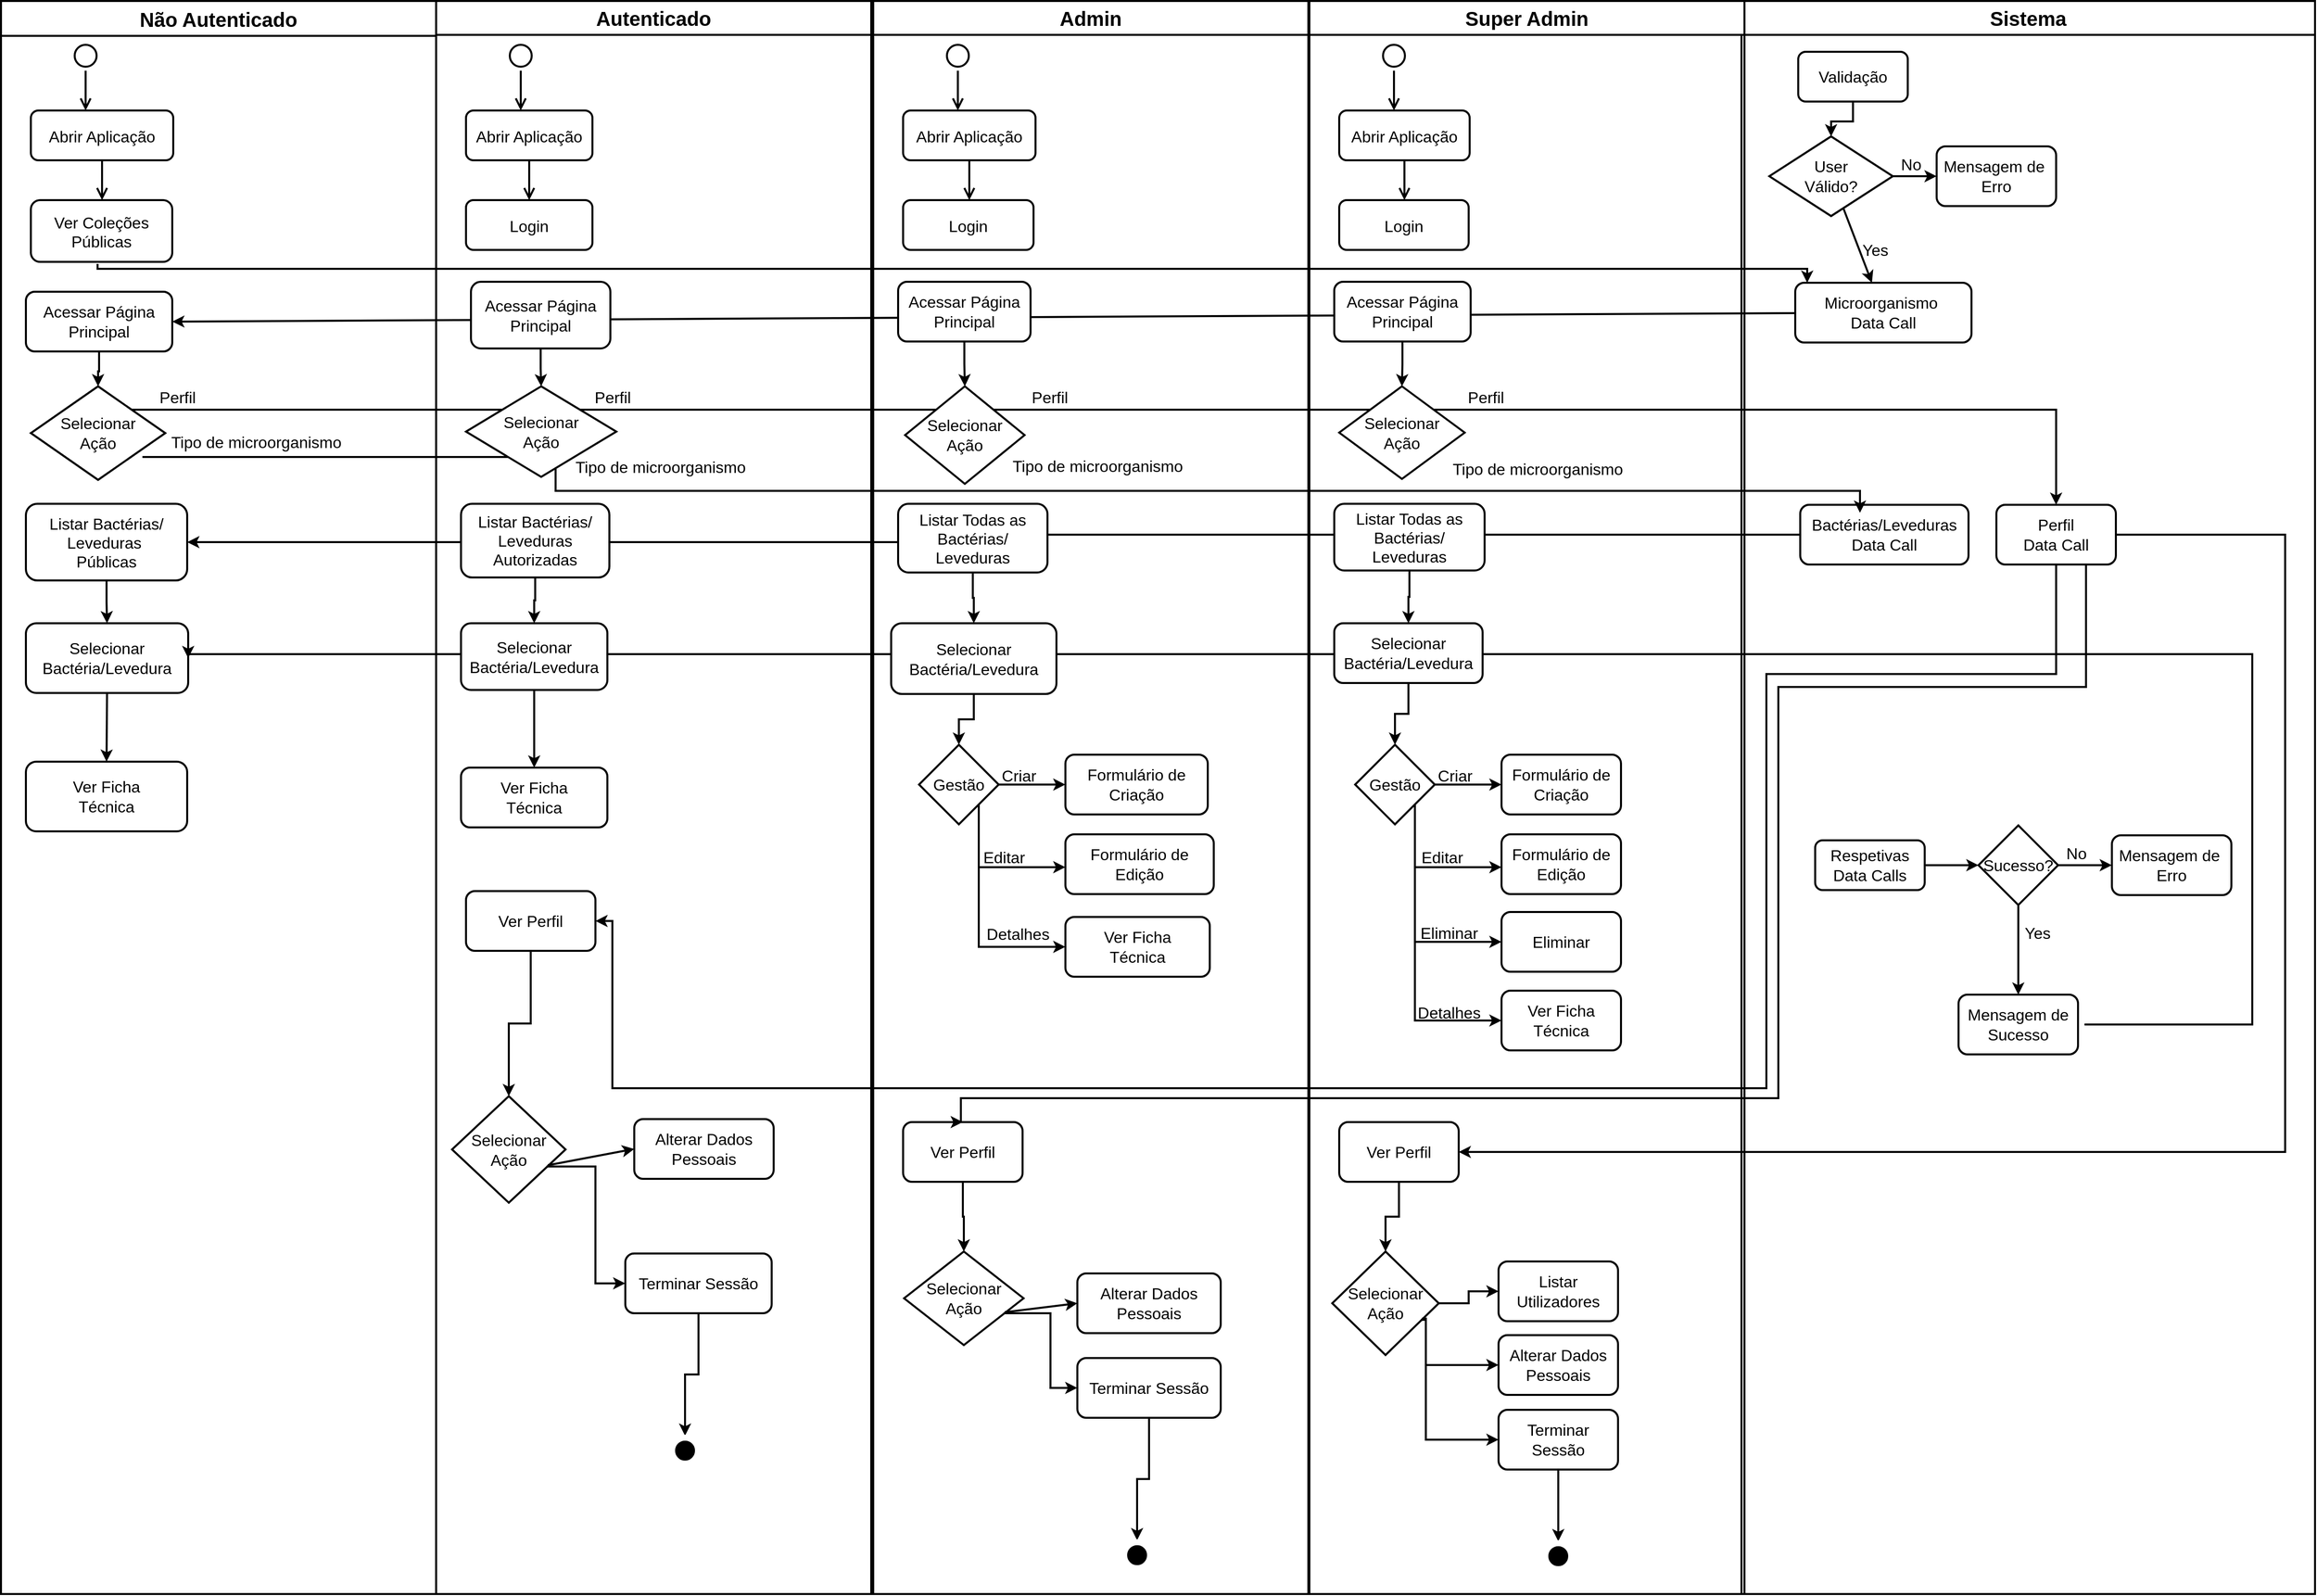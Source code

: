 <mxfile version="24.8.3">
  <diagram name="Page-1" id="e7e014a7-5840-1c2e-5031-d8a46d1fe8dd">
    <mxGraphModel dx="2963" dy="1546" grid="0" gridSize="10" guides="1" tooltips="1" connect="1" arrows="1" fold="1" page="1" pageScale="1" pageWidth="3300" pageHeight="4681" background="#ffffff" math="0" shadow="0">
      <root>
        <mxCell id="0" />
        <mxCell id="1" parent="0" />
        <mxCell id="2" value="Não Autenticado" style="swimlane;whiteSpace=wrap;labelBackgroundColor=none;fontSize=20;strokeWidth=2;startSize=35;" parent="1" vertex="1">
          <mxGeometry x="120" y="29" width="437" height="1600" as="geometry" />
        </mxCell>
        <mxCell id="5" value="" style="ellipse;shape=startState;labelBackgroundColor=none;strokeWidth=2;fontSize=16;" parent="2" vertex="1">
          <mxGeometry x="70" y="40" width="30" height="30" as="geometry" />
        </mxCell>
        <mxCell id="6" value="" style="edgeStyle=elbowEdgeStyle;elbow=horizontal;verticalAlign=bottom;endArrow=open;endSize=8;endFill=1;rounded=0;labelBackgroundColor=none;fontColor=default;strokeWidth=2;fontSize=16;" parent="2" source="5" target="7" edge="1">
          <mxGeometry x="100" y="40" as="geometry">
            <mxPoint x="85" y="110" as="targetPoint" />
          </mxGeometry>
        </mxCell>
        <mxCell id="7" value="Abrir Aplicação" style="labelBackgroundColor=none;rounded=1;strokeWidth=2;fontSize=16;" parent="2" vertex="1">
          <mxGeometry x="30" y="110" width="143" height="50" as="geometry" />
        </mxCell>
        <mxCell id="6K1Hj72WUw8g_JZl9jF_-43" value="" style="edgeStyle=elbowEdgeStyle;elbow=horizontal;verticalAlign=bottom;endArrow=open;endSize=8;endFill=1;rounded=0;labelBackgroundColor=none;fontColor=default;exitX=0.5;exitY=1;exitDx=0;exitDy=0;strokeWidth=2;fontSize=16;" parent="2" source="7" target="6K1Hj72WUw8g_JZl9jF_-44" edge="1">
          <mxGeometry x="-205" y="-88" as="geometry">
            <mxPoint x="85" y="210" as="targetPoint" />
            <mxPoint x="85" y="170" as="sourcePoint" />
          </mxGeometry>
        </mxCell>
        <mxCell id="6K1Hj72WUw8g_JZl9jF_-44" value="Ver Coleções&#xa;Públicas" style="labelBackgroundColor=none;rounded=1;strokeWidth=2;fontSize=16;" parent="2" vertex="1">
          <mxGeometry x="30" y="200" width="142" height="62" as="geometry" />
        </mxCell>
        <mxCell id="6K1Hj72WUw8g_JZl9jF_-62" value="Acessar Página&lt;div style=&quot;font-size: 16px;&quot;&gt;Principal&lt;/div&gt;" style="rounded=1;whiteSpace=wrap;html=1;labelBackgroundColor=none;strokeWidth=2;fontSize=16;" parent="2" vertex="1">
          <mxGeometry x="25" y="292" width="147" height="60" as="geometry" />
        </mxCell>
        <mxCell id="6K1Hj72WUw8g_JZl9jF_-87" value="" style="edgeStyle=orthogonalEdgeStyle;rounded=0;orthogonalLoop=1;jettySize=auto;html=1;strokeWidth=2;fontSize=16;" parent="2" source="6K1Hj72WUw8g_JZl9jF_-84" target="6K1Hj72WUw8g_JZl9jF_-86" edge="1">
          <mxGeometry relative="1" as="geometry" />
        </mxCell>
        <mxCell id="6K1Hj72WUw8g_JZl9jF_-84" value="&lt;div style=&quot;font-size: 16px;&quot;&gt;Listar Bactérias/&lt;/div&gt;&lt;div style=&quot;font-size: 16px;&quot;&gt;Leveduras&amp;nbsp;&lt;/div&gt;&lt;div style=&quot;font-size: 16px;&quot;&gt;Públicas&lt;/div&gt;" style="whiteSpace=wrap;html=1;rounded=1;labelBackgroundColor=none;strokeWidth=2;fontSize=16;" parent="2" vertex="1">
          <mxGeometry x="25" y="505" width="162" height="77" as="geometry" />
        </mxCell>
        <mxCell id="6K1Hj72WUw8g_JZl9jF_-86" value="&lt;div style=&quot;font-size: 16px;&quot;&gt;Selecionar&lt;/div&gt;&lt;div style=&quot;font-size: 16px;&quot;&gt;Bactéria/Levedura&lt;/div&gt;" style="whiteSpace=wrap;html=1;rounded=1;labelBackgroundColor=none;strokeWidth=2;fontSize=16;" parent="2" vertex="1">
          <mxGeometry x="25" y="625" width="163" height="70" as="geometry" />
        </mxCell>
        <mxCell id="6K1Hj72WUw8g_JZl9jF_-93" value="" style="rounded=0;orthogonalLoop=1;jettySize=auto;html=1;exitX=0.5;exitY=1;exitDx=0;exitDy=0;entryX=0.5;entryY=0;entryDx=0;entryDy=0;strokeWidth=2;fontSize=16;" parent="2" source="6K1Hj72WUw8g_JZl9jF_-86" target="6K1Hj72WUw8g_JZl9jF_-101" edge="1">
          <mxGeometry relative="1" as="geometry">
            <mxPoint x="85" y="697" as="sourcePoint" />
            <mxPoint x="86" y="747" as="targetPoint" />
          </mxGeometry>
        </mxCell>
        <mxCell id="6K1Hj72WUw8g_JZl9jF_-101" value="Ver Ficha&lt;div style=&quot;font-size: 16px;&quot;&gt;Técnica&lt;/div&gt;" style="whiteSpace=wrap;html=1;rounded=1;labelBackgroundColor=none;strokeWidth=2;fontSize=16;" parent="2" vertex="1">
          <mxGeometry x="25" y="764" width="162" height="70" as="geometry" />
        </mxCell>
        <mxCell id="6K1Hj72WUw8g_JZl9jF_-140" value="" style="edgeStyle=orthogonalEdgeStyle;rounded=0;orthogonalLoop=1;jettySize=auto;html=1;exitX=0.5;exitY=1;exitDx=0;exitDy=0;strokeWidth=2;fontSize=16;" parent="2" source="6K1Hj72WUw8g_JZl9jF_-62" target="6K1Hj72WUw8g_JZl9jF_-141" edge="1">
          <mxGeometry relative="1" as="geometry">
            <mxPoint x="295" y="290" as="sourcePoint" />
          </mxGeometry>
        </mxCell>
        <mxCell id="6K1Hj72WUw8g_JZl9jF_-141" value="Selecionar&lt;div style=&quot;font-size: 16px;&quot;&gt;Ação&lt;/div&gt;" style="rhombus;whiteSpace=wrap;html=1;rounded=0;labelBackgroundColor=none;strokeWidth=2;fontSize=16;" parent="2" vertex="1">
          <mxGeometry x="30" y="387" width="135" height="94" as="geometry" />
        </mxCell>
        <mxCell id="6K1Hj72WUw8g_JZl9jF_-144" value="Tipo de microorganismo" style="text;html=1;align=center;verticalAlign=middle;resizable=0;points=[];autosize=1;strokeColor=none;fillColor=none;strokeWidth=2;fontSize=16;" parent="2" vertex="1">
          <mxGeometry x="161" y="427" width="189" height="31" as="geometry" />
        </mxCell>
        <mxCell id="6K1Hj72WUw8g_JZl9jF_-147" value="Perfil" style="text;html=1;align=center;verticalAlign=middle;resizable=0;points=[];autosize=1;strokeColor=none;fillColor=none;strokeWidth=2;fontSize=16;" parent="2" vertex="1">
          <mxGeometry x="150" y="382" width="54" height="31" as="geometry" />
        </mxCell>
        <mxCell id="3" value="Sistema" style="swimlane;whiteSpace=wrap;labelBackgroundColor=none;strokeWidth=2;fontSize=20;startSize=34;" parent="1" vertex="1">
          <mxGeometry x="1868" y="29" width="576" height="1600" as="geometry" />
        </mxCell>
        <mxCell id="6K1Hj72WUw8g_JZl9jF_-61" value="" style="edgeStyle=orthogonalEdgeStyle;rounded=0;orthogonalLoop=1;jettySize=auto;html=1;strokeWidth=2;fontSize=16;" parent="3" source="6K1Hj72WUw8g_JZl9jF_-58" target="6K1Hj72WUw8g_JZl9jF_-60" edge="1">
          <mxGeometry relative="1" as="geometry" />
        </mxCell>
        <mxCell id="6K1Hj72WUw8g_JZl9jF_-66" value="" style="edgeStyle=orthogonalEdgeStyle;rounded=0;orthogonalLoop=1;jettySize=auto;html=1;strokeWidth=2;fontSize=16;" parent="3" source="6K1Hj72WUw8g_JZl9jF_-60" target="6K1Hj72WUw8g_JZl9jF_-65" edge="1">
          <mxGeometry relative="1" as="geometry" />
        </mxCell>
        <mxCell id="6K1Hj72WUw8g_JZl9jF_-58" value="Validação" style="whiteSpace=wrap;html=1;labelBackgroundColor=none;rounded=1;strokeWidth=2;fontSize=16;" parent="3" vertex="1">
          <mxGeometry x="57" y="51" width="110" height="50" as="geometry" />
        </mxCell>
        <mxCell id="6K1Hj72WUw8g_JZl9jF_-76" value="" style="rounded=0;orthogonalLoop=1;jettySize=auto;html=1;strokeWidth=2;fontSize=16;" parent="3" source="6K1Hj72WUw8g_JZl9jF_-60" target="6K1Hj72WUw8g_JZl9jF_-75" edge="1">
          <mxGeometry relative="1" as="geometry" />
        </mxCell>
        <mxCell id="6K1Hj72WUw8g_JZl9jF_-60" value="User&lt;div style=&quot;font-size: 16px;&quot;&gt;Válido?&lt;/div&gt;" style="rhombus;whiteSpace=wrap;html=1;labelBackgroundColor=none;strokeWidth=2;fontSize=16;" parent="3" vertex="1">
          <mxGeometry x="28" y="136" width="124" height="80" as="geometry" />
        </mxCell>
        <mxCell id="6K1Hj72WUw8g_JZl9jF_-65" value="Mensagem de&amp;nbsp;&lt;div style=&quot;font-size: 16px;&quot;&gt;Erro&lt;/div&gt;" style="whiteSpace=wrap;html=1;labelBackgroundColor=none;rounded=1;strokeWidth=2;fontSize=16;" parent="3" vertex="1">
          <mxGeometry x="196" y="146" width="120" height="60" as="geometry" />
        </mxCell>
        <mxCell id="6K1Hj72WUw8g_JZl9jF_-74" value="No" style="text;html=1;align=center;verticalAlign=middle;resizable=0;points=[];autosize=1;strokeColor=none;fillColor=none;strokeWidth=2;fontSize=16;" parent="3" vertex="1">
          <mxGeometry x="151" y="148" width="38" height="31" as="geometry" />
        </mxCell>
        <mxCell id="6K1Hj72WUw8g_JZl9jF_-75" value="Microorganismo&amp;nbsp;&lt;div style=&quot;font-size: 16px;&quot;&gt;&lt;div style=&quot;font-size: 16px;&quot;&gt;Data Call&lt;/div&gt;&lt;/div&gt;" style="whiteSpace=wrap;html=1;labelBackgroundColor=none;rounded=1;strokeWidth=2;fontSize=16;" parent="3" vertex="1">
          <mxGeometry x="54" y="283" width="177" height="60" as="geometry" />
        </mxCell>
        <mxCell id="6K1Hj72WUw8g_JZl9jF_-77" value="Yes" style="text;html=1;align=center;verticalAlign=middle;resizable=0;points=[];autosize=1;strokeColor=none;fillColor=none;strokeWidth=2;fontSize=16;" parent="3" vertex="1">
          <mxGeometry x="112" y="234" width="44" height="31" as="geometry" />
        </mxCell>
        <mxCell id="6K1Hj72WUw8g_JZl9jF_-80" value="Bactérias/Leveduras&lt;div style=&quot;font-size: 16px;&quot;&gt;Data Call&lt;/div&gt;" style="whiteSpace=wrap;html=1;rounded=1;labelBackgroundColor=none;strokeWidth=2;fontSize=16;" parent="3" vertex="1">
          <mxGeometry x="59" y="506" width="169" height="60" as="geometry" />
        </mxCell>
        <mxCell id="6K1Hj72WUw8g_JZl9jF_-119" value="" style="edgeStyle=orthogonalEdgeStyle;rounded=0;orthogonalLoop=1;jettySize=auto;html=1;strokeWidth=2;fontSize=16;" parent="3" source="6K1Hj72WUw8g_JZl9jF_-112" target="6K1Hj72WUw8g_JZl9jF_-118" edge="1">
          <mxGeometry relative="1" as="geometry" />
        </mxCell>
        <mxCell id="6K1Hj72WUw8g_JZl9jF_-112" value="Respetivas&lt;div style=&quot;font-size: 16px;&quot;&gt;Data Calls&lt;/div&gt;" style="html=1;whiteSpace=wrap;rounded=1;strokeWidth=2;fontSize=16;" parent="3" vertex="1">
          <mxGeometry x="74" y="843" width="110" height="50" as="geometry" />
        </mxCell>
        <mxCell id="6K1Hj72WUw8g_JZl9jF_-121" value="" style="edgeStyle=orthogonalEdgeStyle;rounded=0;orthogonalLoop=1;jettySize=auto;html=1;strokeWidth=2;fontSize=16;" parent="3" source="6K1Hj72WUw8g_JZl9jF_-118" target="6K1Hj72WUw8g_JZl9jF_-120" edge="1">
          <mxGeometry relative="1" as="geometry" />
        </mxCell>
        <mxCell id="6K1Hj72WUw8g_JZl9jF_-124" value="" style="edgeStyle=orthogonalEdgeStyle;rounded=0;orthogonalLoop=1;jettySize=auto;html=1;strokeWidth=2;fontSize=16;" parent="3" source="6K1Hj72WUw8g_JZl9jF_-118" target="6K1Hj72WUw8g_JZl9jF_-123" edge="1">
          <mxGeometry relative="1" as="geometry" />
        </mxCell>
        <mxCell id="6K1Hj72WUw8g_JZl9jF_-118" value="Sucesso?" style="rhombus;whiteSpace=wrap;html=1;strokeWidth=2;fontSize=16;" parent="3" vertex="1">
          <mxGeometry x="238" y="828" width="80" height="80" as="geometry" />
        </mxCell>
        <mxCell id="6K1Hj72WUw8g_JZl9jF_-120" value="Mensagem de&amp;nbsp;&lt;div style=&quot;font-size: 16px;&quot;&gt;Erro&lt;/div&gt;" style="whiteSpace=wrap;html=1;rounded=1;strokeWidth=2;fontSize=16;" parent="3" vertex="1">
          <mxGeometry x="372" y="838" width="120" height="60" as="geometry" />
        </mxCell>
        <mxCell id="6K1Hj72WUw8g_JZl9jF_-122" value="No" style="text;html=1;align=center;verticalAlign=middle;resizable=0;points=[];autosize=1;strokeColor=none;fillColor=none;strokeWidth=2;fontSize=16;" parent="3" vertex="1">
          <mxGeometry x="317" y="840" width="38" height="31" as="geometry" />
        </mxCell>
        <mxCell id="6K1Hj72WUw8g_JZl9jF_-123" value="Mensagem de Sucesso" style="whiteSpace=wrap;html=1;rounded=1;strokeWidth=2;fontSize=16;" parent="3" vertex="1">
          <mxGeometry x="218" y="998" width="120" height="60" as="geometry" />
        </mxCell>
        <mxCell id="6K1Hj72WUw8g_JZl9jF_-125" value="Yes" style="text;html=1;align=center;verticalAlign=middle;resizable=0;points=[];autosize=1;strokeColor=none;fillColor=none;strokeWidth=2;fontSize=16;" parent="3" vertex="1">
          <mxGeometry x="275" y="920" width="44" height="31" as="geometry" />
        </mxCell>
        <mxCell id="6K1Hj72WUw8g_JZl9jF_-127" value="" style="edgeStyle=orthogonalEdgeStyle;rounded=0;orthogonalLoop=1;jettySize=auto;html=1;entryX=1;entryY=0.5;entryDx=0;entryDy=0;exitX=1;exitY=0.5;exitDx=0;exitDy=0;strokeWidth=2;fontSize=16;" parent="3" target="6K1Hj72WUw8g_JZl9jF_-86" edge="1">
          <mxGeometry relative="1" as="geometry">
            <mxPoint x="344.5" y="1028" as="sourcePoint" />
            <mxPoint x="-285.5" y="656.0" as="targetPoint" />
            <Array as="points">
              <mxPoint x="513" y="1028" />
              <mxPoint x="513" y="656" />
            </Array>
          </mxGeometry>
        </mxCell>
        <mxCell id="6K1Hj72WUw8g_JZl9jF_-145" value="Perfil&lt;div style=&quot;font-size: 16px;&quot;&gt;Data Call&lt;/div&gt;" style="whiteSpace=wrap;html=1;rounded=1;labelBackgroundColor=none;strokeWidth=2;fontSize=16;" parent="3" vertex="1">
          <mxGeometry x="256" y="506" width="120" height="60" as="geometry" />
        </mxCell>
        <mxCell id="kZ208NgF2_5xqIOdQBdR-127" value="" style="edgeStyle=orthogonalEdgeStyle;rounded=0;orthogonalLoop=1;jettySize=auto;html=1;entryX=0;entryY=0;entryDx=0;entryDy=0;strokeWidth=2;fontSize=16;" parent="3" edge="1">
          <mxGeometry relative="1" as="geometry">
            <mxPoint x="-1651" y="264" as="sourcePoint" />
            <mxPoint x="66" y="283" as="targetPoint" />
            <Array as="points">
              <mxPoint x="-1651" y="269" />
              <mxPoint x="66" y="269" />
            </Array>
          </mxGeometry>
        </mxCell>
        <mxCell id="6K1Hj72WUw8g_JZl9jF_-79" value="" style="rounded=0;orthogonalLoop=1;jettySize=auto;html=1;entryX=1;entryY=0.5;entryDx=0;entryDy=0;strokeWidth=2;fontSize=16;" parent="1" source="6K1Hj72WUw8g_JZl9jF_-75" target="6K1Hj72WUw8g_JZl9jF_-62" edge="1">
          <mxGeometry relative="1" as="geometry">
            <mxPoint x="530" y="341" as="targetPoint" />
          </mxGeometry>
        </mxCell>
        <mxCell id="6K1Hj72WUw8g_JZl9jF_-85" value="" style="edgeStyle=orthogonalEdgeStyle;rounded=0;orthogonalLoop=1;jettySize=auto;html=1;strokeWidth=2;fontSize=16;" parent="1" source="6K1Hj72WUw8g_JZl9jF_-80" target="6K1Hj72WUw8g_JZl9jF_-84" edge="1">
          <mxGeometry relative="1" as="geometry" />
        </mxCell>
        <mxCell id="6K1Hj72WUw8g_JZl9jF_-143" value="" style="edgeStyle=orthogonalEdgeStyle;rounded=0;orthogonalLoop=1;jettySize=auto;html=1;entryX=0.5;entryY=0;entryDx=0;entryDy=0;strokeWidth=2;fontSize=16;" parent="1" edge="1">
          <mxGeometry relative="1" as="geometry">
            <mxPoint x="1987" y="543" as="targetPoint" />
            <Array as="points">
              <mxPoint x="677" y="487" />
              <mxPoint x="677" y="521" />
              <mxPoint x="1987" y="521" />
            </Array>
            <mxPoint x="262.021" y="487.0" as="sourcePoint" />
          </mxGeometry>
        </mxCell>
        <mxCell id="6K1Hj72WUw8g_JZl9jF_-146" value="" style="edgeStyle=orthogonalEdgeStyle;rounded=0;orthogonalLoop=1;jettySize=auto;html=1;exitX=1;exitY=0;exitDx=0;exitDy=0;strokeWidth=2;fontSize=16;" parent="1" source="6K1Hj72WUw8g_JZl9jF_-141" target="6K1Hj72WUw8g_JZl9jF_-145" edge="1">
          <mxGeometry relative="1" as="geometry" />
        </mxCell>
        <mxCell id="kZ208NgF2_5xqIOdQBdR-7" value="Autenticado" style="swimlane;whiteSpace=wrap;labelBackgroundColor=none;fontSize=20;strokeWidth=2;startSize=34;" parent="1" vertex="1">
          <mxGeometry x="557" y="29" width="437" height="1600" as="geometry" />
        </mxCell>
        <mxCell id="kZ208NgF2_5xqIOdQBdR-8" value="" style="ellipse;shape=startState;labelBackgroundColor=none;strokeWidth=2;fontSize=16;" parent="kZ208NgF2_5xqIOdQBdR-7" vertex="1">
          <mxGeometry x="70" y="40" width="30" height="30" as="geometry" />
        </mxCell>
        <mxCell id="kZ208NgF2_5xqIOdQBdR-9" value="" style="edgeStyle=elbowEdgeStyle;elbow=horizontal;verticalAlign=bottom;endArrow=open;endSize=8;endFill=1;rounded=0;labelBackgroundColor=none;fontColor=default;strokeWidth=2;fontSize=16;" parent="kZ208NgF2_5xqIOdQBdR-7" source="kZ208NgF2_5xqIOdQBdR-8" target="kZ208NgF2_5xqIOdQBdR-10" edge="1">
          <mxGeometry x="100" y="40" as="geometry">
            <mxPoint x="85" y="110" as="targetPoint" />
          </mxGeometry>
        </mxCell>
        <mxCell id="kZ208NgF2_5xqIOdQBdR-10" value="Abrir Aplicação" style="labelBackgroundColor=none;rounded=1;strokeWidth=2;fontSize=16;" parent="kZ208NgF2_5xqIOdQBdR-7" vertex="1">
          <mxGeometry x="30" y="110" width="127" height="50" as="geometry" />
        </mxCell>
        <mxCell id="kZ208NgF2_5xqIOdQBdR-11" value="" style="edgeStyle=elbowEdgeStyle;elbow=horizontal;verticalAlign=bottom;endArrow=open;endSize=8;endFill=1;rounded=0;labelBackgroundColor=none;fontColor=default;exitX=0.5;exitY=1;exitDx=0;exitDy=0;strokeWidth=2;fontSize=16;" parent="kZ208NgF2_5xqIOdQBdR-7" source="kZ208NgF2_5xqIOdQBdR-10" target="kZ208NgF2_5xqIOdQBdR-12" edge="1">
          <mxGeometry x="-205" y="-88" as="geometry">
            <mxPoint x="85" y="210" as="targetPoint" />
            <mxPoint x="85" y="170" as="sourcePoint" />
          </mxGeometry>
        </mxCell>
        <mxCell id="kZ208NgF2_5xqIOdQBdR-12" value="Login" style="labelBackgroundColor=none;rounded=1;strokeWidth=2;fontSize=16;" parent="kZ208NgF2_5xqIOdQBdR-7" vertex="1">
          <mxGeometry x="30" y="200" width="127" height="50" as="geometry" />
        </mxCell>
        <mxCell id="kZ208NgF2_5xqIOdQBdR-13" value="Acessar Página&lt;div style=&quot;font-size: 16px;&quot;&gt;Principal&lt;/div&gt;" style="rounded=1;whiteSpace=wrap;html=1;labelBackgroundColor=none;strokeWidth=2;fontSize=16;" parent="kZ208NgF2_5xqIOdQBdR-7" vertex="1">
          <mxGeometry x="35" y="282" width="140" height="67" as="geometry" />
        </mxCell>
        <mxCell id="kZ208NgF2_5xqIOdQBdR-14" value="" style="edgeStyle=orthogonalEdgeStyle;rounded=0;orthogonalLoop=1;jettySize=auto;html=1;strokeWidth=2;fontSize=16;" parent="kZ208NgF2_5xqIOdQBdR-7" source="kZ208NgF2_5xqIOdQBdR-15" target="kZ208NgF2_5xqIOdQBdR-16" edge="1">
          <mxGeometry relative="1" as="geometry" />
        </mxCell>
        <mxCell id="kZ208NgF2_5xqIOdQBdR-15" value="&lt;div style=&quot;font-size: 16px;&quot;&gt;Listar Bactérias/&lt;/div&gt;&lt;div style=&quot;font-size: 16px;&quot;&gt;Leveduras&lt;/div&gt;&lt;div style=&quot;font-size: 16px;&quot;&gt;Autorizadas&lt;/div&gt;" style="whiteSpace=wrap;html=1;rounded=1;labelBackgroundColor=none;strokeWidth=2;fontSize=16;" parent="kZ208NgF2_5xqIOdQBdR-7" vertex="1">
          <mxGeometry x="25" y="505" width="149" height="74" as="geometry" />
        </mxCell>
        <mxCell id="kZ208NgF2_5xqIOdQBdR-16" value="&lt;div style=&quot;font-size: 16px;&quot;&gt;Selecionar&lt;/div&gt;&lt;div style=&quot;font-size: 16px;&quot;&gt;Bactéria/Levedura&lt;/div&gt;" style="whiteSpace=wrap;html=1;rounded=1;labelBackgroundColor=none;strokeWidth=2;fontSize=16;" parent="kZ208NgF2_5xqIOdQBdR-7" vertex="1">
          <mxGeometry x="25" y="625" width="147" height="67" as="geometry" />
        </mxCell>
        <mxCell id="kZ208NgF2_5xqIOdQBdR-17" value="" style="rounded=0;orthogonalLoop=1;jettySize=auto;html=1;exitX=0.5;exitY=1;exitDx=0;exitDy=0;entryX=0.5;entryY=0;entryDx=0;entryDy=0;strokeWidth=2;fontSize=16;" parent="kZ208NgF2_5xqIOdQBdR-7" source="kZ208NgF2_5xqIOdQBdR-16" target="kZ208NgF2_5xqIOdQBdR-128" edge="1">
          <mxGeometry relative="1" as="geometry">
            <mxPoint x="85" y="697" as="sourcePoint" />
            <mxPoint x="85.941" y="747.059" as="targetPoint" />
          </mxGeometry>
        </mxCell>
        <mxCell id="kZ208NgF2_5xqIOdQBdR-31" value="" style="edgeStyle=orthogonalEdgeStyle;rounded=0;orthogonalLoop=1;jettySize=auto;html=1;exitX=0.5;exitY=1;exitDx=0;exitDy=0;strokeWidth=2;fontSize=16;" parent="kZ208NgF2_5xqIOdQBdR-7" source="kZ208NgF2_5xqIOdQBdR-13" target="kZ208NgF2_5xqIOdQBdR-32" edge="1">
          <mxGeometry relative="1" as="geometry">
            <mxPoint x="295" y="290" as="sourcePoint" />
          </mxGeometry>
        </mxCell>
        <mxCell id="kZ208NgF2_5xqIOdQBdR-32" value="Selecionar&lt;div style=&quot;font-size: 16px;&quot;&gt;Ação&lt;/div&gt;" style="rhombus;whiteSpace=wrap;html=1;rounded=0;labelBackgroundColor=none;strokeWidth=2;fontSize=16;" parent="kZ208NgF2_5xqIOdQBdR-7" vertex="1">
          <mxGeometry x="30" y="387" width="151" height="91" as="geometry" />
        </mxCell>
        <mxCell id="kZ208NgF2_5xqIOdQBdR-33" value="Tipo de microorganismo" style="text;html=1;align=center;verticalAlign=middle;resizable=0;points=[];autosize=1;strokeColor=none;fillColor=none;strokeWidth=2;fontSize=16;" parent="kZ208NgF2_5xqIOdQBdR-7" vertex="1">
          <mxGeometry x="130" y="452" width="189" height="31" as="geometry" />
        </mxCell>
        <mxCell id="kZ208NgF2_5xqIOdQBdR-34" value="Perfil" style="text;html=1;align=center;verticalAlign=middle;resizable=0;points=[];autosize=1;strokeColor=none;fillColor=none;strokeWidth=2;fontSize=16;" parent="kZ208NgF2_5xqIOdQBdR-7" vertex="1">
          <mxGeometry x="150" y="382" width="54" height="31" as="geometry" />
        </mxCell>
        <mxCell id="kZ208NgF2_5xqIOdQBdR-35" value="" style="edgeStyle=orthogonalEdgeStyle;rounded=0;orthogonalLoop=1;jettySize=auto;html=1;strokeWidth=2;fontSize=16;" parent="kZ208NgF2_5xqIOdQBdR-7" source="kZ208NgF2_5xqIOdQBdR-36" target="kZ208NgF2_5xqIOdQBdR-38" edge="1">
          <mxGeometry relative="1" as="geometry" />
        </mxCell>
        <mxCell id="kZ208NgF2_5xqIOdQBdR-36" value="Ver Perfil" style="whiteSpace=wrap;html=1;rounded=1;labelBackgroundColor=none;strokeWidth=2;fontSize=16;" parent="kZ208NgF2_5xqIOdQBdR-7" vertex="1">
          <mxGeometry x="30" y="894" width="130" height="60" as="geometry" />
        </mxCell>
        <mxCell id="kZ208NgF2_5xqIOdQBdR-38" value="Selecionar&lt;div style=&quot;font-size: 16px;&quot;&gt;Ação&lt;/div&gt;" style="rhombus;whiteSpace=wrap;html=1;rounded=0;labelBackgroundColor=none;strokeWidth=2;fontSize=16;" parent="kZ208NgF2_5xqIOdQBdR-7" vertex="1">
          <mxGeometry x="16" y="1100" width="114" height="107" as="geometry" />
        </mxCell>
        <mxCell id="kZ208NgF2_5xqIOdQBdR-40" value="" style="rounded=0;orthogonalLoop=1;jettySize=auto;html=1;exitX=0.843;exitY=0.648;exitDx=0;exitDy=0;exitPerimeter=0;entryX=0;entryY=0.5;entryDx=0;entryDy=0;strokeWidth=2;fontSize=16;" parent="kZ208NgF2_5xqIOdQBdR-7" source="kZ208NgF2_5xqIOdQBdR-38" target="kZ208NgF2_5xqIOdQBdR-41" edge="1">
          <mxGeometry relative="1" as="geometry">
            <mxPoint x="119.96" y="1083" as="sourcePoint" />
            <mxPoint x="193" y="1145.4" as="targetPoint" />
          </mxGeometry>
        </mxCell>
        <mxCell id="kZ208NgF2_5xqIOdQBdR-41" value="Alterar Dados&lt;div style=&quot;font-size: 16px;&quot;&gt;Pessoais&lt;/div&gt;" style="whiteSpace=wrap;html=1;rounded=1;labelBackgroundColor=none;strokeWidth=2;fontSize=16;" parent="kZ208NgF2_5xqIOdQBdR-7" vertex="1">
          <mxGeometry x="199" y="1123" width="140" height="60" as="geometry" />
        </mxCell>
        <mxCell id="kZ208NgF2_5xqIOdQBdR-42" value="" style="edgeStyle=orthogonalEdgeStyle;rounded=0;orthogonalLoop=1;jettySize=auto;html=1;exitX=0.833;exitY=0.66;exitDx=0;exitDy=0;exitPerimeter=0;entryX=0;entryY=0.5;entryDx=0;entryDy=0;strokeWidth=2;fontSize=16;" parent="kZ208NgF2_5xqIOdQBdR-7" source="kZ208NgF2_5xqIOdQBdR-38" target="kZ208NgF2_5xqIOdQBdR-44" edge="1">
          <mxGeometry relative="1" as="geometry">
            <mxPoint x="117" y="1151" as="sourcePoint" />
            <mxPoint x="193" y="1220.4" as="targetPoint" />
          </mxGeometry>
        </mxCell>
        <mxCell id="kZ208NgF2_5xqIOdQBdR-43" value="" style="edgeStyle=orthogonalEdgeStyle;rounded=0;orthogonalLoop=1;jettySize=auto;html=1;entryX=0.5;entryY=0;entryDx=0;entryDy=0;strokeWidth=2;fontSize=16;" parent="kZ208NgF2_5xqIOdQBdR-7" source="kZ208NgF2_5xqIOdQBdR-44" target="kZ208NgF2_5xqIOdQBdR-45" edge="1">
          <mxGeometry relative="1" as="geometry">
            <mxPoint x="250" y="1310" as="targetPoint" />
          </mxGeometry>
        </mxCell>
        <mxCell id="kZ208NgF2_5xqIOdQBdR-44" value="Terminar Sessão" style="whiteSpace=wrap;html=1;rounded=1;labelBackgroundColor=none;strokeWidth=2;fontSize=16;" parent="kZ208NgF2_5xqIOdQBdR-7" vertex="1">
          <mxGeometry x="190" y="1258" width="147" height="60" as="geometry" />
        </mxCell>
        <mxCell id="kZ208NgF2_5xqIOdQBdR-45" value="" style="ellipse;html=1;shape=endState;fillColor=#000000;strokeColor=#FFFFFF;strokeWidth=2;fontSize=16;" parent="kZ208NgF2_5xqIOdQBdR-7" vertex="1">
          <mxGeometry x="235" y="1441" width="30" height="30" as="geometry" />
        </mxCell>
        <mxCell id="kZ208NgF2_5xqIOdQBdR-128" value="Ver Ficha&lt;div style=&quot;font-size: 16px;&quot;&gt;Técnica&lt;/div&gt;" style="whiteSpace=wrap;html=1;rounded=1;labelBackgroundColor=none;strokeWidth=2;fontSize=16;" parent="kZ208NgF2_5xqIOdQBdR-7" vertex="1">
          <mxGeometry x="25" y="770" width="147" height="60" as="geometry" />
        </mxCell>
        <mxCell id="kZ208NgF2_5xqIOdQBdR-46" value="Admin" style="swimlane;whiteSpace=wrap;labelBackgroundColor=none;fontSize=20;strokeWidth=2;startSize=34;" parent="1" vertex="1">
          <mxGeometry x="996" y="29" width="437" height="1600" as="geometry" />
        </mxCell>
        <mxCell id="kZ208NgF2_5xqIOdQBdR-47" value="" style="ellipse;shape=startState;labelBackgroundColor=none;strokeWidth=2;fontSize=16;" parent="kZ208NgF2_5xqIOdQBdR-46" vertex="1">
          <mxGeometry x="70" y="40" width="30" height="30" as="geometry" />
        </mxCell>
        <mxCell id="kZ208NgF2_5xqIOdQBdR-48" value="" style="edgeStyle=elbowEdgeStyle;elbow=horizontal;verticalAlign=bottom;endArrow=open;endSize=8;endFill=1;rounded=0;labelBackgroundColor=none;fontColor=default;strokeWidth=2;fontSize=16;" parent="kZ208NgF2_5xqIOdQBdR-46" source="kZ208NgF2_5xqIOdQBdR-47" target="kZ208NgF2_5xqIOdQBdR-49" edge="1">
          <mxGeometry x="100" y="40" as="geometry">
            <mxPoint x="85" y="110" as="targetPoint" />
          </mxGeometry>
        </mxCell>
        <mxCell id="kZ208NgF2_5xqIOdQBdR-49" value="Abrir Aplicação" style="labelBackgroundColor=none;rounded=1;strokeWidth=2;fontSize=16;" parent="kZ208NgF2_5xqIOdQBdR-46" vertex="1">
          <mxGeometry x="30" y="110" width="133" height="50" as="geometry" />
        </mxCell>
        <mxCell id="kZ208NgF2_5xqIOdQBdR-50" value="" style="edgeStyle=elbowEdgeStyle;elbow=horizontal;verticalAlign=bottom;endArrow=open;endSize=8;endFill=1;rounded=0;labelBackgroundColor=none;fontColor=default;exitX=0.5;exitY=1;exitDx=0;exitDy=0;strokeWidth=2;fontSize=16;" parent="kZ208NgF2_5xqIOdQBdR-46" source="kZ208NgF2_5xqIOdQBdR-49" target="kZ208NgF2_5xqIOdQBdR-51" edge="1">
          <mxGeometry x="-205" y="-88" as="geometry">
            <mxPoint x="85" y="210" as="targetPoint" />
            <mxPoint x="85" y="170" as="sourcePoint" />
          </mxGeometry>
        </mxCell>
        <mxCell id="kZ208NgF2_5xqIOdQBdR-51" value="Login" style="labelBackgroundColor=none;rounded=1;strokeWidth=2;fontSize=16;" parent="kZ208NgF2_5xqIOdQBdR-46" vertex="1">
          <mxGeometry x="30" y="200" width="131" height="50" as="geometry" />
        </mxCell>
        <mxCell id="kZ208NgF2_5xqIOdQBdR-52" value="Acessar Página&lt;div style=&quot;font-size: 16px;&quot;&gt;Principal&lt;/div&gt;" style="rounded=1;whiteSpace=wrap;html=1;labelBackgroundColor=none;strokeWidth=2;fontSize=16;" parent="kZ208NgF2_5xqIOdQBdR-46" vertex="1">
          <mxGeometry x="25" y="282" width="133" height="60" as="geometry" />
        </mxCell>
        <mxCell id="kZ208NgF2_5xqIOdQBdR-53" value="" style="edgeStyle=orthogonalEdgeStyle;rounded=0;orthogonalLoop=1;jettySize=auto;html=1;strokeWidth=2;fontSize=16;" parent="kZ208NgF2_5xqIOdQBdR-46" source="kZ208NgF2_5xqIOdQBdR-54" target="kZ208NgF2_5xqIOdQBdR-55" edge="1">
          <mxGeometry relative="1" as="geometry" />
        </mxCell>
        <mxCell id="kZ208NgF2_5xqIOdQBdR-54" value="&lt;div style=&quot;font-size: 16px;&quot;&gt;Listar Todas as Bactérias/&lt;/div&gt;&lt;div style=&quot;font-size: 16px;&quot;&gt;Leveduras&lt;/div&gt;" style="whiteSpace=wrap;html=1;rounded=1;labelBackgroundColor=none;strokeWidth=2;fontSize=16;" parent="kZ208NgF2_5xqIOdQBdR-46" vertex="1">
          <mxGeometry x="25" y="505" width="150" height="69" as="geometry" />
        </mxCell>
        <mxCell id="kZ208NgF2_5xqIOdQBdR-55" value="&lt;div style=&quot;font-size: 16px;&quot;&gt;Selecionar&lt;/div&gt;&lt;div style=&quot;font-size: 16px;&quot;&gt;Bactéria/Levedura&lt;/div&gt;" style="whiteSpace=wrap;html=1;rounded=1;labelBackgroundColor=none;strokeWidth=2;fontSize=16;" parent="kZ208NgF2_5xqIOdQBdR-46" vertex="1">
          <mxGeometry x="18" y="625" width="166" height="71" as="geometry" />
        </mxCell>
        <mxCell id="kZ208NgF2_5xqIOdQBdR-56" value="" style="edgeStyle=orthogonalEdgeStyle;rounded=0;orthogonalLoop=1;jettySize=auto;html=1;exitX=0.5;exitY=1;exitDx=0;exitDy=0;strokeWidth=2;fontSize=16;" parent="kZ208NgF2_5xqIOdQBdR-46" source="kZ208NgF2_5xqIOdQBdR-55" target="kZ208NgF2_5xqIOdQBdR-59" edge="1">
          <mxGeometry relative="1" as="geometry">
            <mxPoint x="85" y="697" as="sourcePoint" />
          </mxGeometry>
        </mxCell>
        <mxCell id="kZ208NgF2_5xqIOdQBdR-57" value="" style="edgeStyle=orthogonalEdgeStyle;rounded=0;orthogonalLoop=1;jettySize=auto;html=1;strokeWidth=2;fontSize=16;" parent="kZ208NgF2_5xqIOdQBdR-46" source="kZ208NgF2_5xqIOdQBdR-59" target="kZ208NgF2_5xqIOdQBdR-60" edge="1">
          <mxGeometry relative="1" as="geometry" />
        </mxCell>
        <mxCell id="kZ208NgF2_5xqIOdQBdR-58" value="" style="edgeStyle=orthogonalEdgeStyle;rounded=0;orthogonalLoop=1;jettySize=auto;html=1;exitX=1;exitY=1;exitDx=0;exitDy=0;strokeWidth=2;fontSize=16;" parent="kZ208NgF2_5xqIOdQBdR-46" source="kZ208NgF2_5xqIOdQBdR-59" target="kZ208NgF2_5xqIOdQBdR-61" edge="1">
          <mxGeometry relative="1" as="geometry">
            <Array as="points">
              <mxPoint x="106" y="870" />
            </Array>
          </mxGeometry>
        </mxCell>
        <mxCell id="kZ208NgF2_5xqIOdQBdR-59" value="Gestão" style="rhombus;whiteSpace=wrap;html=1;rounded=0;labelBackgroundColor=none;strokeWidth=2;fontSize=16;" parent="kZ208NgF2_5xqIOdQBdR-46" vertex="1">
          <mxGeometry x="46" y="747" width="80" height="80" as="geometry" />
        </mxCell>
        <mxCell id="kZ208NgF2_5xqIOdQBdR-60" value="Formulário de&lt;div style=&quot;font-size: 16px;&quot;&gt;Criação&lt;/div&gt;" style="whiteSpace=wrap;html=1;rounded=1;labelBackgroundColor=none;strokeWidth=2;fontSize=16;" parent="kZ208NgF2_5xqIOdQBdR-46" vertex="1">
          <mxGeometry x="193" y="757" width="143" height="60" as="geometry" />
        </mxCell>
        <mxCell id="kZ208NgF2_5xqIOdQBdR-61" value="Formulário de&lt;div style=&quot;font-size: 16px;&quot;&gt;Edição&lt;/div&gt;" style="whiteSpace=wrap;html=1;rounded=1;labelBackgroundColor=none;strokeWidth=2;fontSize=16;" parent="kZ208NgF2_5xqIOdQBdR-46" vertex="1">
          <mxGeometry x="193" y="837" width="149" height="60" as="geometry" />
        </mxCell>
        <mxCell id="kZ208NgF2_5xqIOdQBdR-64" value="" style="edgeStyle=orthogonalEdgeStyle;rounded=0;orthogonalLoop=1;jettySize=auto;html=1;exitX=1;exitY=1;exitDx=0;exitDy=0;strokeWidth=2;fontSize=16;" parent="kZ208NgF2_5xqIOdQBdR-46" source="kZ208NgF2_5xqIOdQBdR-59" target="kZ208NgF2_5xqIOdQBdR-65" edge="1">
          <mxGeometry relative="1" as="geometry">
            <mxPoint x="95" y="899" as="sourcePoint" />
            <Array as="points">
              <mxPoint x="106" y="950" />
            </Array>
          </mxGeometry>
        </mxCell>
        <mxCell id="kZ208NgF2_5xqIOdQBdR-65" value="Ver Ficha&lt;div style=&quot;font-size: 16px;&quot;&gt;Técnica&lt;/div&gt;" style="whiteSpace=wrap;html=1;rounded=1;labelBackgroundColor=none;strokeWidth=2;fontSize=16;" parent="kZ208NgF2_5xqIOdQBdR-46" vertex="1">
          <mxGeometry x="193" y="920" width="145" height="60" as="geometry" />
        </mxCell>
        <mxCell id="kZ208NgF2_5xqIOdQBdR-66" value="Detalhes" style="text;html=1;align=center;verticalAlign=middle;resizable=0;points=[];autosize=1;strokeColor=none;fillColor=none;strokeWidth=2;fontSize=16;" parent="kZ208NgF2_5xqIOdQBdR-46" vertex="1">
          <mxGeometry x="104.5" y="921" width="81" height="31" as="geometry" />
        </mxCell>
        <mxCell id="kZ208NgF2_5xqIOdQBdR-67" value="Criar" style="text;html=1;align=center;verticalAlign=middle;resizable=0;points=[];autosize=1;strokeColor=none;fillColor=none;strokeWidth=2;fontSize=16;" parent="kZ208NgF2_5xqIOdQBdR-46" vertex="1">
          <mxGeometry x="119" y="762" width="53" height="31" as="geometry" />
        </mxCell>
        <mxCell id="kZ208NgF2_5xqIOdQBdR-68" value="Editar" style="text;html=1;align=center;verticalAlign=middle;resizable=0;points=[];autosize=1;strokeColor=none;fillColor=none;strokeWidth=2;fontSize=16;" parent="kZ208NgF2_5xqIOdQBdR-46" vertex="1">
          <mxGeometry x="101" y="844" width="60" height="31" as="geometry" />
        </mxCell>
        <mxCell id="kZ208NgF2_5xqIOdQBdR-70" value="" style="edgeStyle=orthogonalEdgeStyle;rounded=0;orthogonalLoop=1;jettySize=auto;html=1;exitX=0.5;exitY=1;exitDx=0;exitDy=0;strokeWidth=2;fontSize=16;" parent="kZ208NgF2_5xqIOdQBdR-46" source="kZ208NgF2_5xqIOdQBdR-52" target="kZ208NgF2_5xqIOdQBdR-71" edge="1">
          <mxGeometry relative="1" as="geometry">
            <mxPoint x="295" y="290" as="sourcePoint" />
          </mxGeometry>
        </mxCell>
        <mxCell id="kZ208NgF2_5xqIOdQBdR-71" value="Selecionar&lt;div style=&quot;font-size: 16px;&quot;&gt;Ação&lt;/div&gt;" style="rhombus;whiteSpace=wrap;html=1;rounded=0;labelBackgroundColor=none;strokeWidth=2;fontSize=16;" parent="kZ208NgF2_5xqIOdQBdR-46" vertex="1">
          <mxGeometry x="32" y="387" width="120" height="98" as="geometry" />
        </mxCell>
        <mxCell id="kZ208NgF2_5xqIOdQBdR-72" value="Tipo de microorganismo" style="text;html=1;align=center;verticalAlign=middle;resizable=0;points=[];autosize=1;strokeColor=none;fillColor=none;strokeWidth=2;fontSize=16;" parent="kZ208NgF2_5xqIOdQBdR-46" vertex="1">
          <mxGeometry x="130" y="451" width="189" height="31" as="geometry" />
        </mxCell>
        <mxCell id="kZ208NgF2_5xqIOdQBdR-73" value="Perfil" style="text;html=1;align=center;verticalAlign=middle;resizable=0;points=[];autosize=1;strokeColor=none;fillColor=none;strokeWidth=2;fontSize=16;" parent="kZ208NgF2_5xqIOdQBdR-46" vertex="1">
          <mxGeometry x="150" y="382" width="54" height="31" as="geometry" />
        </mxCell>
        <mxCell id="kZ208NgF2_5xqIOdQBdR-74" value="" style="edgeStyle=orthogonalEdgeStyle;rounded=0;orthogonalLoop=1;jettySize=auto;html=1;strokeWidth=2;fontSize=16;" parent="kZ208NgF2_5xqIOdQBdR-46" source="kZ208NgF2_5xqIOdQBdR-75" target="kZ208NgF2_5xqIOdQBdR-77" edge="1">
          <mxGeometry relative="1" as="geometry" />
        </mxCell>
        <mxCell id="kZ208NgF2_5xqIOdQBdR-75" value="Ver Perfil" style="whiteSpace=wrap;html=1;rounded=1;labelBackgroundColor=none;strokeWidth=2;fontSize=16;" parent="kZ208NgF2_5xqIOdQBdR-46" vertex="1">
          <mxGeometry x="30" y="1126" width="120" height="60" as="geometry" />
        </mxCell>
        <mxCell id="kZ208NgF2_5xqIOdQBdR-77" value="Selecionar&lt;div style=&quot;font-size: 16px;&quot;&gt;Ação&lt;/div&gt;" style="rhombus;whiteSpace=wrap;html=1;rounded=0;labelBackgroundColor=none;strokeWidth=2;fontSize=16;" parent="kZ208NgF2_5xqIOdQBdR-46" vertex="1">
          <mxGeometry x="31" y="1256" width="120" height="94" as="geometry" />
        </mxCell>
        <mxCell id="kZ208NgF2_5xqIOdQBdR-79" value="" style="rounded=0;orthogonalLoop=1;jettySize=auto;html=1;exitX=0.843;exitY=0.648;exitDx=0;exitDy=0;exitPerimeter=0;entryX=0;entryY=0.5;entryDx=0;entryDy=0;strokeWidth=2;fontSize=16;" parent="kZ208NgF2_5xqIOdQBdR-46" source="kZ208NgF2_5xqIOdQBdR-77" target="kZ208NgF2_5xqIOdQBdR-80" edge="1">
          <mxGeometry relative="1" as="geometry">
            <mxPoint x="119.96" y="1315" as="sourcePoint" />
            <mxPoint x="193" y="1377.4" as="targetPoint" />
          </mxGeometry>
        </mxCell>
        <mxCell id="kZ208NgF2_5xqIOdQBdR-80" value="Alterar Dados&lt;div style=&quot;font-size: 16px;&quot;&gt;Pessoais&lt;/div&gt;" style="whiteSpace=wrap;html=1;rounded=1;labelBackgroundColor=none;strokeWidth=2;fontSize=16;" parent="kZ208NgF2_5xqIOdQBdR-46" vertex="1">
          <mxGeometry x="205" y="1278" width="144" height="60" as="geometry" />
        </mxCell>
        <mxCell id="kZ208NgF2_5xqIOdQBdR-81" value="" style="edgeStyle=orthogonalEdgeStyle;rounded=0;orthogonalLoop=1;jettySize=auto;html=1;exitX=0.833;exitY=0.66;exitDx=0;exitDy=0;exitPerimeter=0;entryX=0;entryY=0.5;entryDx=0;entryDy=0;strokeWidth=2;fontSize=16;" parent="kZ208NgF2_5xqIOdQBdR-46" source="kZ208NgF2_5xqIOdQBdR-77" target="kZ208NgF2_5xqIOdQBdR-83" edge="1">
          <mxGeometry relative="1" as="geometry">
            <mxPoint x="117" y="1383" as="sourcePoint" />
            <mxPoint x="193" y="1452.4" as="targetPoint" />
          </mxGeometry>
        </mxCell>
        <mxCell id="kZ208NgF2_5xqIOdQBdR-82" value="" style="edgeStyle=orthogonalEdgeStyle;rounded=0;orthogonalLoop=1;jettySize=auto;html=1;entryX=0.5;entryY=0;entryDx=0;entryDy=0;strokeWidth=2;fontSize=16;" parent="kZ208NgF2_5xqIOdQBdR-46" source="kZ208NgF2_5xqIOdQBdR-83" target="kZ208NgF2_5xqIOdQBdR-84" edge="1">
          <mxGeometry relative="1" as="geometry">
            <mxPoint x="250" y="1542" as="targetPoint" />
          </mxGeometry>
        </mxCell>
        <mxCell id="kZ208NgF2_5xqIOdQBdR-83" value="Terminar Sessão" style="whiteSpace=wrap;html=1;rounded=1;labelBackgroundColor=none;strokeWidth=2;fontSize=16;" parent="kZ208NgF2_5xqIOdQBdR-46" vertex="1">
          <mxGeometry x="205" y="1363" width="144" height="60" as="geometry" />
        </mxCell>
        <mxCell id="kZ208NgF2_5xqIOdQBdR-84" value="" style="ellipse;html=1;shape=endState;fillColor=#000000;strokeColor=#FFFFFF;strokeWidth=2;fontSize=16;" parent="kZ208NgF2_5xqIOdQBdR-46" vertex="1">
          <mxGeometry x="250" y="1546" width="30" height="30" as="geometry" />
        </mxCell>
        <mxCell id="kZ208NgF2_5xqIOdQBdR-85" value="Super Admin" style="swimlane;whiteSpace=wrap;labelBackgroundColor=none;fontSize=20;strokeWidth=2;startSize=34;" parent="1" vertex="1">
          <mxGeometry x="1434" y="29" width="437" height="1600" as="geometry" />
        </mxCell>
        <mxCell id="kZ208NgF2_5xqIOdQBdR-86" value="" style="ellipse;shape=startState;labelBackgroundColor=none;strokeWidth=2;fontSize=16;" parent="kZ208NgF2_5xqIOdQBdR-85" vertex="1">
          <mxGeometry x="70" y="40" width="30" height="30" as="geometry" />
        </mxCell>
        <mxCell id="kZ208NgF2_5xqIOdQBdR-87" value="" style="edgeStyle=elbowEdgeStyle;elbow=horizontal;verticalAlign=bottom;endArrow=open;endSize=8;endFill=1;rounded=0;labelBackgroundColor=none;fontColor=default;strokeWidth=2;fontSize=16;" parent="kZ208NgF2_5xqIOdQBdR-85" source="kZ208NgF2_5xqIOdQBdR-86" target="kZ208NgF2_5xqIOdQBdR-88" edge="1">
          <mxGeometry x="100" y="40" as="geometry">
            <mxPoint x="85" y="110" as="targetPoint" />
          </mxGeometry>
        </mxCell>
        <mxCell id="kZ208NgF2_5xqIOdQBdR-88" value="Abrir Aplicação" style="labelBackgroundColor=none;rounded=1;strokeWidth=2;fontSize=16;" parent="kZ208NgF2_5xqIOdQBdR-85" vertex="1">
          <mxGeometry x="30" y="110" width="131" height="50" as="geometry" />
        </mxCell>
        <mxCell id="kZ208NgF2_5xqIOdQBdR-89" value="" style="edgeStyle=elbowEdgeStyle;elbow=horizontal;verticalAlign=bottom;endArrow=open;endSize=8;endFill=1;rounded=0;labelBackgroundColor=none;fontColor=default;exitX=0.5;exitY=1;exitDx=0;exitDy=0;strokeWidth=2;fontSize=16;" parent="kZ208NgF2_5xqIOdQBdR-85" source="kZ208NgF2_5xqIOdQBdR-88" target="kZ208NgF2_5xqIOdQBdR-90" edge="1">
          <mxGeometry x="-205" y="-88" as="geometry">
            <mxPoint x="85" y="210" as="targetPoint" />
            <mxPoint x="85" y="170" as="sourcePoint" />
          </mxGeometry>
        </mxCell>
        <mxCell id="kZ208NgF2_5xqIOdQBdR-90" value="Login" style="labelBackgroundColor=none;rounded=1;strokeWidth=2;fontSize=16;" parent="kZ208NgF2_5xqIOdQBdR-85" vertex="1">
          <mxGeometry x="30" y="200" width="130" height="50" as="geometry" />
        </mxCell>
        <mxCell id="kZ208NgF2_5xqIOdQBdR-91" value="Acessar Página&lt;div style=&quot;font-size: 16px;&quot;&gt;Principal&lt;/div&gt;" style="rounded=1;whiteSpace=wrap;html=1;labelBackgroundColor=none;strokeWidth=2;fontSize=16;" parent="kZ208NgF2_5xqIOdQBdR-85" vertex="1">
          <mxGeometry x="25" y="282" width="137" height="60" as="geometry" />
        </mxCell>
        <mxCell id="kZ208NgF2_5xqIOdQBdR-92" value="" style="edgeStyle=orthogonalEdgeStyle;rounded=0;orthogonalLoop=1;jettySize=auto;html=1;strokeWidth=2;fontSize=16;" parent="kZ208NgF2_5xqIOdQBdR-85" source="kZ208NgF2_5xqIOdQBdR-93" target="kZ208NgF2_5xqIOdQBdR-94" edge="1">
          <mxGeometry relative="1" as="geometry" />
        </mxCell>
        <mxCell id="kZ208NgF2_5xqIOdQBdR-93" value="&lt;div style=&quot;font-size: 16px;&quot;&gt;Listar Todas as Bactérias/&lt;/div&gt;&lt;div style=&quot;font-size: 16px;&quot;&gt;Leveduras&lt;/div&gt;" style="whiteSpace=wrap;html=1;rounded=1;labelBackgroundColor=none;strokeWidth=2;fontSize=16;" parent="kZ208NgF2_5xqIOdQBdR-85" vertex="1">
          <mxGeometry x="25" y="505" width="151" height="67" as="geometry" />
        </mxCell>
        <mxCell id="kZ208NgF2_5xqIOdQBdR-94" value="&lt;div style=&quot;font-size: 16px;&quot;&gt;Selecionar&lt;/div&gt;&lt;div style=&quot;font-size: 16px;&quot;&gt;Bactéria/Levedura&lt;/div&gt;" style="whiteSpace=wrap;html=1;rounded=1;labelBackgroundColor=none;strokeWidth=2;fontSize=16;" parent="kZ208NgF2_5xqIOdQBdR-85" vertex="1">
          <mxGeometry x="25" y="625" width="149" height="60" as="geometry" />
        </mxCell>
        <mxCell id="kZ208NgF2_5xqIOdQBdR-95" value="" style="edgeStyle=orthogonalEdgeStyle;rounded=0;orthogonalLoop=1;jettySize=auto;html=1;exitX=0.5;exitY=1;exitDx=0;exitDy=0;strokeWidth=2;fontSize=16;" parent="kZ208NgF2_5xqIOdQBdR-85" source="kZ208NgF2_5xqIOdQBdR-94" target="kZ208NgF2_5xqIOdQBdR-98" edge="1">
          <mxGeometry relative="1" as="geometry">
            <mxPoint x="85" y="697" as="sourcePoint" />
          </mxGeometry>
        </mxCell>
        <mxCell id="kZ208NgF2_5xqIOdQBdR-96" value="" style="edgeStyle=orthogonalEdgeStyle;rounded=0;orthogonalLoop=1;jettySize=auto;html=1;strokeWidth=2;fontSize=16;" parent="kZ208NgF2_5xqIOdQBdR-85" source="kZ208NgF2_5xqIOdQBdR-98" target="kZ208NgF2_5xqIOdQBdR-99" edge="1">
          <mxGeometry relative="1" as="geometry" />
        </mxCell>
        <mxCell id="kZ208NgF2_5xqIOdQBdR-97" value="" style="edgeStyle=orthogonalEdgeStyle;rounded=0;orthogonalLoop=1;jettySize=auto;html=1;exitX=1;exitY=1;exitDx=0;exitDy=0;strokeWidth=2;fontSize=16;" parent="kZ208NgF2_5xqIOdQBdR-85" source="kZ208NgF2_5xqIOdQBdR-98" target="kZ208NgF2_5xqIOdQBdR-100" edge="1">
          <mxGeometry relative="1" as="geometry">
            <Array as="points">
              <mxPoint x="106" y="870" />
            </Array>
          </mxGeometry>
        </mxCell>
        <mxCell id="kZ208NgF2_5xqIOdQBdR-98" value="Gestão" style="rhombus;whiteSpace=wrap;html=1;rounded=0;labelBackgroundColor=none;strokeWidth=2;fontSize=16;" parent="kZ208NgF2_5xqIOdQBdR-85" vertex="1">
          <mxGeometry x="46" y="747" width="80" height="80" as="geometry" />
        </mxCell>
        <mxCell id="kZ208NgF2_5xqIOdQBdR-99" value="Formulário de&lt;div style=&quot;font-size: 16px;&quot;&gt;Criação&lt;/div&gt;" style="whiteSpace=wrap;html=1;rounded=1;labelBackgroundColor=none;strokeWidth=2;fontSize=16;" parent="kZ208NgF2_5xqIOdQBdR-85" vertex="1">
          <mxGeometry x="193" y="757" width="120" height="60" as="geometry" />
        </mxCell>
        <mxCell id="kZ208NgF2_5xqIOdQBdR-100" value="Formulário de&lt;div style=&quot;font-size: 16px;&quot;&gt;Edição&lt;/div&gt;" style="whiteSpace=wrap;html=1;rounded=1;labelBackgroundColor=none;strokeWidth=2;fontSize=16;" parent="kZ208NgF2_5xqIOdQBdR-85" vertex="1">
          <mxGeometry x="193" y="837" width="120" height="60" as="geometry" />
        </mxCell>
        <mxCell id="kZ208NgF2_5xqIOdQBdR-101" value="" style="edgeStyle=orthogonalEdgeStyle;rounded=0;orthogonalLoop=1;jettySize=auto;html=1;exitX=1;exitY=1;exitDx=0;exitDy=0;strokeWidth=2;fontSize=16;" parent="kZ208NgF2_5xqIOdQBdR-85" source="kZ208NgF2_5xqIOdQBdR-98" target="kZ208NgF2_5xqIOdQBdR-102" edge="1">
          <mxGeometry relative="1" as="geometry">
            <mxPoint x="106" y="885" as="sourcePoint" />
            <Array as="points">
              <mxPoint x="106" y="945" />
            </Array>
          </mxGeometry>
        </mxCell>
        <mxCell id="kZ208NgF2_5xqIOdQBdR-102" value="Eliminar" style="whiteSpace=wrap;html=1;rounded=1;labelBackgroundColor=none;strokeWidth=2;fontSize=16;" parent="kZ208NgF2_5xqIOdQBdR-85" vertex="1">
          <mxGeometry x="193" y="915" width="120" height="60" as="geometry" />
        </mxCell>
        <mxCell id="kZ208NgF2_5xqIOdQBdR-103" value="" style="edgeStyle=orthogonalEdgeStyle;rounded=0;orthogonalLoop=1;jettySize=auto;html=1;exitX=1;exitY=1;exitDx=0;exitDy=0;strokeWidth=2;fontSize=16;" parent="kZ208NgF2_5xqIOdQBdR-85" source="kZ208NgF2_5xqIOdQBdR-98" target="kZ208NgF2_5xqIOdQBdR-104" edge="1">
          <mxGeometry relative="1" as="geometry">
            <mxPoint x="95" y="899" as="sourcePoint" />
            <Array as="points">
              <mxPoint x="106" y="1024" />
            </Array>
          </mxGeometry>
        </mxCell>
        <mxCell id="kZ208NgF2_5xqIOdQBdR-104" value="Ver Ficha&lt;div style=&quot;font-size: 16px;&quot;&gt;Técnica&lt;/div&gt;" style="whiteSpace=wrap;html=1;rounded=1;labelBackgroundColor=none;strokeWidth=2;fontSize=16;" parent="kZ208NgF2_5xqIOdQBdR-85" vertex="1">
          <mxGeometry x="193" y="994" width="120" height="60" as="geometry" />
        </mxCell>
        <mxCell id="kZ208NgF2_5xqIOdQBdR-105" value="Detalhes" style="text;html=1;align=center;verticalAlign=middle;resizable=0;points=[];autosize=1;strokeColor=none;fillColor=none;strokeWidth=2;fontSize=16;" parent="kZ208NgF2_5xqIOdQBdR-85" vertex="1">
          <mxGeometry x="99" y="1000" width="81" height="31" as="geometry" />
        </mxCell>
        <mxCell id="kZ208NgF2_5xqIOdQBdR-106" value="Criar" style="text;html=1;align=center;verticalAlign=middle;resizable=0;points=[];autosize=1;strokeColor=none;fillColor=none;strokeWidth=2;fontSize=16;" parent="kZ208NgF2_5xqIOdQBdR-85" vertex="1">
          <mxGeometry x="119" y="762" width="53" height="31" as="geometry" />
        </mxCell>
        <mxCell id="kZ208NgF2_5xqIOdQBdR-107" value="Editar" style="text;html=1;align=center;verticalAlign=middle;resizable=0;points=[];autosize=1;strokeColor=none;fillColor=none;strokeWidth=2;fontSize=16;" parent="kZ208NgF2_5xqIOdQBdR-85" vertex="1">
          <mxGeometry x="103" y="844" width="60" height="31" as="geometry" />
        </mxCell>
        <mxCell id="kZ208NgF2_5xqIOdQBdR-108" value="Eliminar" style="text;html=1;align=center;verticalAlign=middle;resizable=0;points=[];autosize=1;strokeColor=none;fillColor=none;strokeWidth=2;fontSize=16;" parent="kZ208NgF2_5xqIOdQBdR-85" vertex="1">
          <mxGeometry x="102" y="920" width="76" height="31" as="geometry" />
        </mxCell>
        <mxCell id="kZ208NgF2_5xqIOdQBdR-109" value="" style="edgeStyle=orthogonalEdgeStyle;rounded=0;orthogonalLoop=1;jettySize=auto;html=1;exitX=0.5;exitY=1;exitDx=0;exitDy=0;strokeWidth=2;fontSize=16;" parent="kZ208NgF2_5xqIOdQBdR-85" source="kZ208NgF2_5xqIOdQBdR-91" target="kZ208NgF2_5xqIOdQBdR-110" edge="1">
          <mxGeometry relative="1" as="geometry">
            <mxPoint x="295" y="290" as="sourcePoint" />
          </mxGeometry>
        </mxCell>
        <mxCell id="kZ208NgF2_5xqIOdQBdR-110" value="Selecionar&lt;div style=&quot;font-size: 16px;&quot;&gt;Ação&lt;/div&gt;" style="rhombus;whiteSpace=wrap;html=1;rounded=0;labelBackgroundColor=none;strokeWidth=2;fontSize=16;" parent="kZ208NgF2_5xqIOdQBdR-85" vertex="1">
          <mxGeometry x="30" y="387" width="126" height="93" as="geometry" />
        </mxCell>
        <mxCell id="kZ208NgF2_5xqIOdQBdR-111" value="Tipo de microorganismo" style="text;html=1;align=center;verticalAlign=middle;resizable=0;points=[];autosize=1;strokeColor=none;fillColor=none;strokeWidth=2;fontSize=16;" parent="kZ208NgF2_5xqIOdQBdR-85" vertex="1">
          <mxGeometry x="134" y="454" width="189" height="31" as="geometry" />
        </mxCell>
        <mxCell id="kZ208NgF2_5xqIOdQBdR-112" value="Perfil" style="text;html=1;align=center;verticalAlign=middle;resizable=0;points=[];autosize=1;strokeColor=none;fillColor=none;strokeWidth=2;fontSize=16;" parent="kZ208NgF2_5xqIOdQBdR-85" vertex="1">
          <mxGeometry x="150" y="382" width="54" height="31" as="geometry" />
        </mxCell>
        <mxCell id="kZ208NgF2_5xqIOdQBdR-113" value="" style="edgeStyle=orthogonalEdgeStyle;rounded=0;orthogonalLoop=1;jettySize=auto;html=1;strokeWidth=2;fontSize=16;" parent="kZ208NgF2_5xqIOdQBdR-85" source="kZ208NgF2_5xqIOdQBdR-114" target="kZ208NgF2_5xqIOdQBdR-116" edge="1">
          <mxGeometry relative="1" as="geometry" />
        </mxCell>
        <mxCell id="kZ208NgF2_5xqIOdQBdR-114" value="Ver Perfil" style="whiteSpace=wrap;html=1;rounded=1;labelBackgroundColor=none;strokeWidth=2;fontSize=16;" parent="kZ208NgF2_5xqIOdQBdR-85" vertex="1">
          <mxGeometry x="30" y="1126" width="120" height="60" as="geometry" />
        </mxCell>
        <mxCell id="kZ208NgF2_5xqIOdQBdR-115" value="" style="edgeStyle=orthogonalEdgeStyle;rounded=0;orthogonalLoop=1;jettySize=auto;html=1;strokeWidth=2;fontSize=16;" parent="kZ208NgF2_5xqIOdQBdR-85" source="kZ208NgF2_5xqIOdQBdR-116" target="kZ208NgF2_5xqIOdQBdR-117" edge="1">
          <mxGeometry relative="1" as="geometry" />
        </mxCell>
        <mxCell id="kZ208NgF2_5xqIOdQBdR-116" value="Selecionar&lt;div style=&quot;font-size: 16px;&quot;&gt;Ação&lt;/div&gt;" style="rhombus;whiteSpace=wrap;html=1;rounded=0;labelBackgroundColor=none;strokeWidth=2;fontSize=16;" parent="kZ208NgF2_5xqIOdQBdR-85" vertex="1">
          <mxGeometry x="23" y="1256" width="107" height="104" as="geometry" />
        </mxCell>
        <mxCell id="kZ208NgF2_5xqIOdQBdR-117" value="Listar Utilizadores" style="whiteSpace=wrap;html=1;rounded=1;labelBackgroundColor=none;strokeWidth=2;fontSize=16;" parent="kZ208NgF2_5xqIOdQBdR-85" vertex="1">
          <mxGeometry x="190" y="1266" width="120" height="60" as="geometry" />
        </mxCell>
        <mxCell id="kZ208NgF2_5xqIOdQBdR-118" value="" style="edgeStyle=orthogonalEdgeStyle;rounded=0;orthogonalLoop=1;jettySize=auto;html=1;exitX=0.843;exitY=0.648;exitDx=0;exitDy=0;exitPerimeter=0;entryX=0;entryY=0.5;entryDx=0;entryDy=0;strokeWidth=2;fontSize=16;" parent="kZ208NgF2_5xqIOdQBdR-85" source="kZ208NgF2_5xqIOdQBdR-116" target="kZ208NgF2_5xqIOdQBdR-119" edge="1">
          <mxGeometry relative="1" as="geometry">
            <mxPoint x="119.96" y="1315" as="sourcePoint" />
            <mxPoint x="193" y="1377.4" as="targetPoint" />
            <Array as="points">
              <mxPoint x="117" y="1370" />
            </Array>
          </mxGeometry>
        </mxCell>
        <mxCell id="kZ208NgF2_5xqIOdQBdR-119" value="Alterar Dados&lt;div style=&quot;font-size: 16px;&quot;&gt;Pessoais&lt;/div&gt;" style="whiteSpace=wrap;html=1;rounded=1;labelBackgroundColor=none;strokeWidth=2;fontSize=16;" parent="kZ208NgF2_5xqIOdQBdR-85" vertex="1">
          <mxGeometry x="190" y="1340" width="120" height="60" as="geometry" />
        </mxCell>
        <mxCell id="kZ208NgF2_5xqIOdQBdR-120" value="" style="edgeStyle=orthogonalEdgeStyle;rounded=0;orthogonalLoop=1;jettySize=auto;html=1;exitX=0.833;exitY=0.66;exitDx=0;exitDy=0;exitPerimeter=0;entryX=0;entryY=0.5;entryDx=0;entryDy=0;strokeWidth=2;fontSize=16;" parent="kZ208NgF2_5xqIOdQBdR-85" source="kZ208NgF2_5xqIOdQBdR-116" target="kZ208NgF2_5xqIOdQBdR-122" edge="1">
          <mxGeometry relative="1" as="geometry">
            <mxPoint x="117" y="1383" as="sourcePoint" />
            <mxPoint x="193" y="1452.4" as="targetPoint" />
            <Array as="points">
              <mxPoint x="117" y="1445" />
            </Array>
          </mxGeometry>
        </mxCell>
        <mxCell id="kZ208NgF2_5xqIOdQBdR-121" value="" style="edgeStyle=orthogonalEdgeStyle;rounded=0;orthogonalLoop=1;jettySize=auto;html=1;entryX=0.5;entryY=0;entryDx=0;entryDy=0;strokeWidth=2;fontSize=16;" parent="kZ208NgF2_5xqIOdQBdR-85" source="kZ208NgF2_5xqIOdQBdR-122" target="kZ208NgF2_5xqIOdQBdR-123" edge="1">
          <mxGeometry relative="1" as="geometry">
            <mxPoint x="250" y="1542" as="targetPoint" />
          </mxGeometry>
        </mxCell>
        <mxCell id="kZ208NgF2_5xqIOdQBdR-122" value="Terminar Sessão" style="whiteSpace=wrap;html=1;rounded=1;labelBackgroundColor=none;strokeWidth=2;fontSize=16;" parent="kZ208NgF2_5xqIOdQBdR-85" vertex="1">
          <mxGeometry x="190" y="1415" width="120" height="60" as="geometry" />
        </mxCell>
        <mxCell id="kZ208NgF2_5xqIOdQBdR-123" value="" style="ellipse;html=1;shape=endState;fillColor=#000000;strokeColor=#FFFFFF;strokeWidth=2;fontSize=16;" parent="kZ208NgF2_5xqIOdQBdR-85" vertex="1">
          <mxGeometry x="235" y="1547" width="30" height="30" as="geometry" />
        </mxCell>
        <mxCell id="kZ208NgF2_5xqIOdQBdR-132" value="" style="edgeStyle=orthogonalEdgeStyle;rounded=0;orthogonalLoop=1;jettySize=auto;html=1;entryX=1;entryY=0.5;entryDx=0;entryDy=0;strokeWidth=2;fontSize=16;" parent="1" source="6K1Hj72WUw8g_JZl9jF_-145" target="kZ208NgF2_5xqIOdQBdR-36" edge="1">
          <mxGeometry relative="1" as="geometry">
            <mxPoint x="2184" y="675" as="targetPoint" />
            <Array as="points">
              <mxPoint x="2184" y="705" />
              <mxPoint x="1893" y="705" />
              <mxPoint x="1893" y="1121" />
              <mxPoint x="734" y="1121" />
              <mxPoint x="734" y="953" />
            </Array>
          </mxGeometry>
        </mxCell>
        <mxCell id="kZ208NgF2_5xqIOdQBdR-134" value="" style="edgeStyle=orthogonalEdgeStyle;rounded=0;orthogonalLoop=1;jettySize=auto;html=1;entryX=0.5;entryY=0;entryDx=0;entryDy=0;exitX=0.75;exitY=1;exitDx=0;exitDy=0;strokeWidth=2;fontSize=16;" parent="1" source="6K1Hj72WUw8g_JZl9jF_-145" target="kZ208NgF2_5xqIOdQBdR-75" edge="1">
          <mxGeometry relative="1" as="geometry">
            <mxPoint x="2324" y="565" as="targetPoint" />
            <Array as="points">
              <mxPoint x="2214" y="718" />
              <mxPoint x="1905" y="718" />
              <mxPoint x="1905" y="1131" />
              <mxPoint x="1084" y="1131" />
            </Array>
          </mxGeometry>
        </mxCell>
        <mxCell id="kZ208NgF2_5xqIOdQBdR-135" value="" style="edgeStyle=orthogonalEdgeStyle;rounded=0;orthogonalLoop=1;jettySize=auto;html=1;entryX=1;entryY=0.5;entryDx=0;entryDy=0;exitX=1;exitY=0.5;exitDx=0;exitDy=0;strokeWidth=2;fontSize=16;" parent="1" source="6K1Hj72WUw8g_JZl9jF_-145" target="kZ208NgF2_5xqIOdQBdR-114" edge="1">
          <mxGeometry relative="1" as="geometry">
            <mxPoint x="2224" y="605" as="sourcePoint" />
            <mxPoint x="1094" y="1165" as="targetPoint" />
            <Array as="points">
              <mxPoint x="2414" y="565" />
              <mxPoint x="2414" y="1185" />
            </Array>
          </mxGeometry>
        </mxCell>
      </root>
    </mxGraphModel>
  </diagram>
</mxfile>
